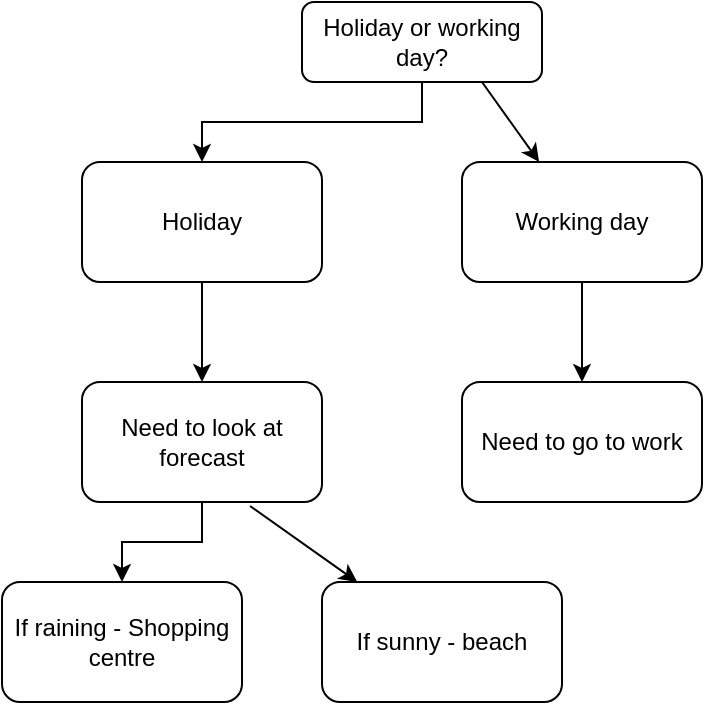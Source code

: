 <mxfile version="15.0.6" type="github"><diagram id="C5RBs43oDa-KdzZeNtuy" name="Page-1"><mxGraphModel dx="868" dy="482" grid="1" gridSize="10" guides="1" tooltips="1" connect="1" arrows="1" fold="1" page="1" pageScale="1" pageWidth="827" pageHeight="1169" math="0" shadow="0"><root><mxCell id="WIyWlLk6GJQsqaUBKTNV-0"/><mxCell id="WIyWlLk6GJQsqaUBKTNV-1" parent="WIyWlLk6GJQsqaUBKTNV-0"/><mxCell id="DKn4tWfY8IHyXaKlmcH1-2" value="" style="edgeStyle=orthogonalEdgeStyle;rounded=0;orthogonalLoop=1;jettySize=auto;html=1;" edge="1" parent="WIyWlLk6GJQsqaUBKTNV-1" source="WIyWlLk6GJQsqaUBKTNV-3" target="DKn4tWfY8IHyXaKlmcH1-1"><mxGeometry relative="1" as="geometry"/></mxCell><mxCell id="WIyWlLk6GJQsqaUBKTNV-3" value="Holiday or working day?" style="rounded=1;whiteSpace=wrap;html=1;fontSize=12;glass=0;strokeWidth=1;shadow=0;" parent="WIyWlLk6GJQsqaUBKTNV-1" vertex="1"><mxGeometry x="160" y="80" width="120" height="40" as="geometry"/></mxCell><mxCell id="DKn4tWfY8IHyXaKlmcH1-8" value="" style="edgeStyle=orthogonalEdgeStyle;rounded=0;orthogonalLoop=1;jettySize=auto;html=1;" edge="1" parent="WIyWlLk6GJQsqaUBKTNV-1" source="DKn4tWfY8IHyXaKlmcH1-1" target="DKn4tWfY8IHyXaKlmcH1-7"><mxGeometry relative="1" as="geometry"/></mxCell><mxCell id="DKn4tWfY8IHyXaKlmcH1-1" value="Holiday" style="whiteSpace=wrap;html=1;rounded=1;shadow=0;strokeWidth=1;glass=0;" vertex="1" parent="WIyWlLk6GJQsqaUBKTNV-1"><mxGeometry x="50" y="160" width="120" height="60" as="geometry"/></mxCell><mxCell id="DKn4tWfY8IHyXaKlmcH1-6" value="" style="edgeStyle=orthogonalEdgeStyle;rounded=0;orthogonalLoop=1;jettySize=auto;html=1;" edge="1" parent="WIyWlLk6GJQsqaUBKTNV-1" source="DKn4tWfY8IHyXaKlmcH1-3" target="DKn4tWfY8IHyXaKlmcH1-5"><mxGeometry relative="1" as="geometry"/></mxCell><mxCell id="DKn4tWfY8IHyXaKlmcH1-3" value="Working day" style="rounded=1;whiteSpace=wrap;html=1;" vertex="1" parent="WIyWlLk6GJQsqaUBKTNV-1"><mxGeometry x="240" y="160" width="120" height="60" as="geometry"/></mxCell><mxCell id="DKn4tWfY8IHyXaKlmcH1-4" value="" style="endArrow=classic;html=1;exitX=0.75;exitY=1;exitDx=0;exitDy=0;" edge="1" parent="WIyWlLk6GJQsqaUBKTNV-1" source="WIyWlLk6GJQsqaUBKTNV-3" target="DKn4tWfY8IHyXaKlmcH1-3"><mxGeometry width="50" height="50" relative="1" as="geometry"><mxPoint x="390" y="270" as="sourcePoint"/><mxPoint x="440" y="220" as="targetPoint"/></mxGeometry></mxCell><mxCell id="DKn4tWfY8IHyXaKlmcH1-5" value="Need to go to work" style="whiteSpace=wrap;html=1;rounded=1;" vertex="1" parent="WIyWlLk6GJQsqaUBKTNV-1"><mxGeometry x="240" y="270" width="120" height="60" as="geometry"/></mxCell><mxCell id="DKn4tWfY8IHyXaKlmcH1-10" value="" style="edgeStyle=orthogonalEdgeStyle;rounded=0;orthogonalLoop=1;jettySize=auto;html=1;" edge="1" parent="WIyWlLk6GJQsqaUBKTNV-1" source="DKn4tWfY8IHyXaKlmcH1-7" target="DKn4tWfY8IHyXaKlmcH1-9"><mxGeometry relative="1" as="geometry"/></mxCell><mxCell id="DKn4tWfY8IHyXaKlmcH1-7" value="Need to look at forecast" style="whiteSpace=wrap;html=1;rounded=1;shadow=0;strokeWidth=1;glass=0;" vertex="1" parent="WIyWlLk6GJQsqaUBKTNV-1"><mxGeometry x="50" y="270" width="120" height="60" as="geometry"/></mxCell><mxCell id="DKn4tWfY8IHyXaKlmcH1-9" value="If raining - Shopping centre" style="whiteSpace=wrap;html=1;rounded=1;shadow=0;strokeWidth=1;glass=0;" vertex="1" parent="WIyWlLk6GJQsqaUBKTNV-1"><mxGeometry x="10" y="370" width="120" height="60" as="geometry"/></mxCell><mxCell id="DKn4tWfY8IHyXaKlmcH1-12" value="" style="endArrow=classic;html=1;exitX=0.7;exitY=1.033;exitDx=0;exitDy=0;exitPerimeter=0;" edge="1" parent="WIyWlLk6GJQsqaUBKTNV-1" source="DKn4tWfY8IHyXaKlmcH1-7" target="DKn4tWfY8IHyXaKlmcH1-13"><mxGeometry width="50" height="50" relative="1" as="geometry"><mxPoint x="390" y="250" as="sourcePoint"/><mxPoint x="210" y="360" as="targetPoint"/></mxGeometry></mxCell><mxCell id="DKn4tWfY8IHyXaKlmcH1-13" value="If sunny - beach" style="rounded=1;whiteSpace=wrap;html=1;" vertex="1" parent="WIyWlLk6GJQsqaUBKTNV-1"><mxGeometry x="170" y="370" width="120" height="60" as="geometry"/></mxCell></root></mxGraphModel></diagram></mxfile>